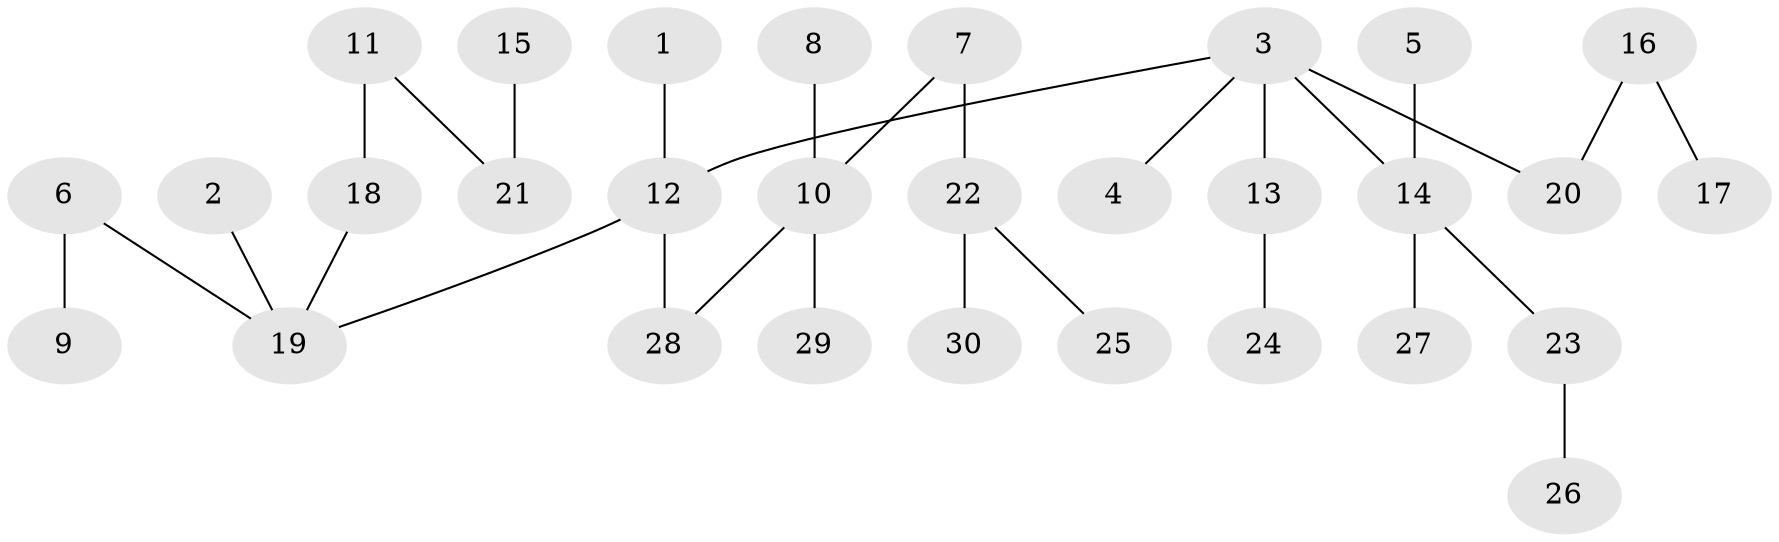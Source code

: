 // original degree distribution, {1: 0.4406779661016949, 7: 0.01694915254237288, 5: 0.03389830508474576, 4: 0.05084745762711865, 2: 0.3389830508474576, 3: 0.11864406779661017}
// Generated by graph-tools (version 1.1) at 2025/26/03/09/25 03:26:32]
// undirected, 30 vertices, 29 edges
graph export_dot {
graph [start="1"]
  node [color=gray90,style=filled];
  1;
  2;
  3;
  4;
  5;
  6;
  7;
  8;
  9;
  10;
  11;
  12;
  13;
  14;
  15;
  16;
  17;
  18;
  19;
  20;
  21;
  22;
  23;
  24;
  25;
  26;
  27;
  28;
  29;
  30;
  1 -- 12 [weight=1.0];
  2 -- 19 [weight=1.0];
  3 -- 4 [weight=1.0];
  3 -- 12 [weight=1.0];
  3 -- 13 [weight=1.0];
  3 -- 14 [weight=1.0];
  3 -- 20 [weight=1.0];
  5 -- 14 [weight=1.0];
  6 -- 9 [weight=1.0];
  6 -- 19 [weight=1.0];
  7 -- 10 [weight=1.0];
  7 -- 22 [weight=1.0];
  8 -- 10 [weight=1.0];
  10 -- 28 [weight=1.0];
  10 -- 29 [weight=1.0];
  11 -- 18 [weight=1.0];
  11 -- 21 [weight=1.0];
  12 -- 19 [weight=1.0];
  12 -- 28 [weight=1.0];
  13 -- 24 [weight=1.0];
  14 -- 23 [weight=1.0];
  14 -- 27 [weight=1.0];
  15 -- 21 [weight=1.0];
  16 -- 17 [weight=1.0];
  16 -- 20 [weight=1.0];
  18 -- 19 [weight=1.0];
  22 -- 25 [weight=1.0];
  22 -- 30 [weight=1.0];
  23 -- 26 [weight=1.0];
}
